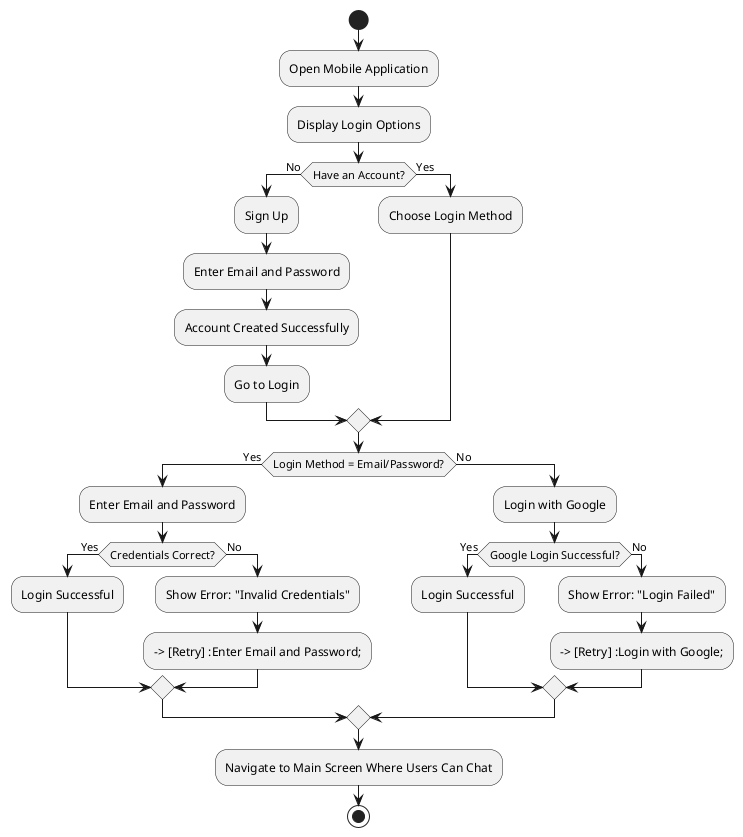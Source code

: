 @startuml
start

:Open Mobile Application;
:Display Login Options;

if (Have an Account?) then (No)
  :Sign Up;
  :Enter Email and Password;
  :Account Created Successfully;
  :Go to Login;
else (Yes)
  :Choose Login Method;
endif

if (Login Method = Email/Password?) then (Yes)
  :Enter Email and Password;
  if (Credentials Correct?) then (Yes)
    :Login Successful;
  else (No)
    :Show Error: "Invalid Credentials";
    --> [Retry] :Enter Email and Password;
  endif
else (No)
  :Login with Google;
  if (Google Login Successful?) then (Yes)
    :Login Successful;
  else (No)
    :Show Error: "Login Failed";
    --> [Retry] :Login with Google;
  endif
endif

:Navigate to Main Screen Where Users Can Chat;

stop
@enduml